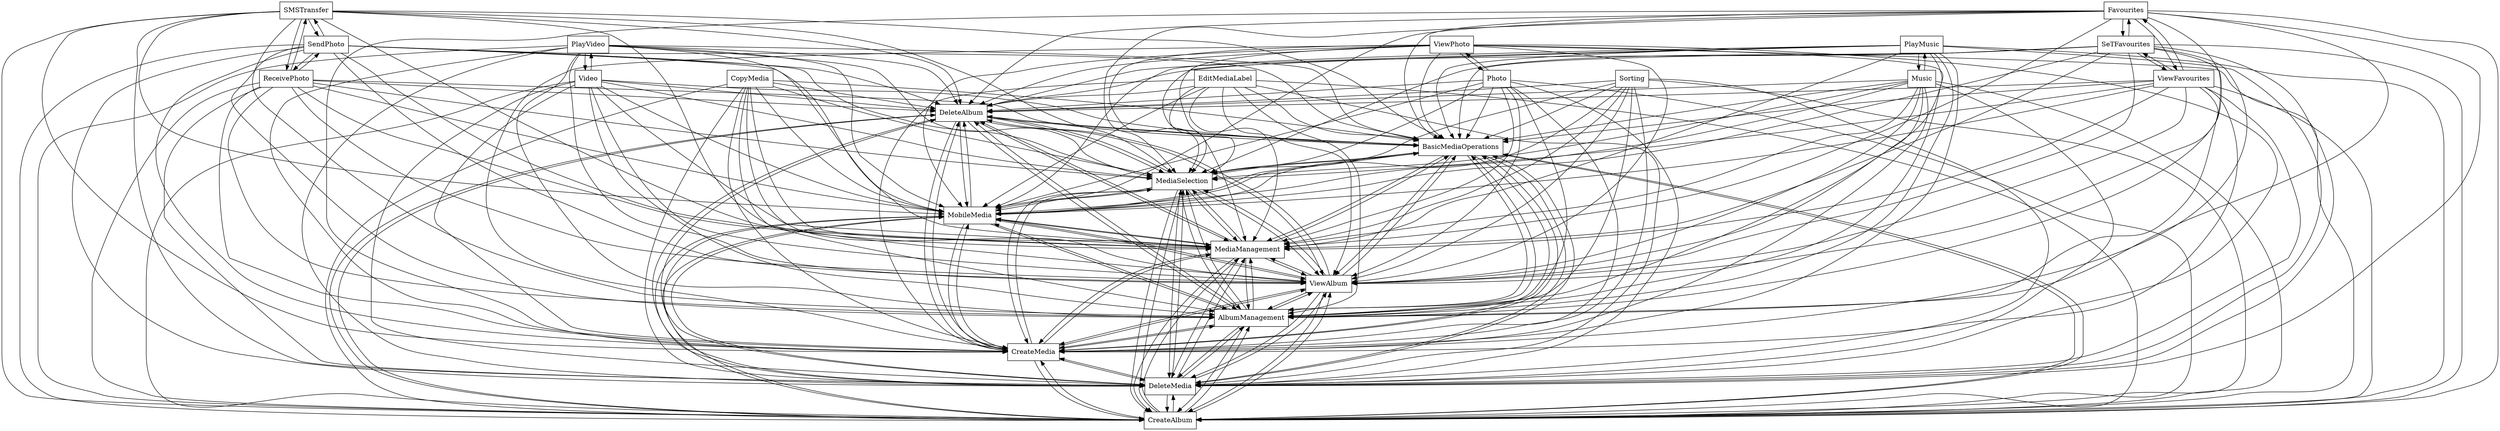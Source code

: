 digraph{
graph [rankdir=TB];
node [shape=box];
edge [arrowhead=normal];
0[label="DeleteAlbum",]
1[label="ViewPhoto",]
2[label="BasicMediaOperations",]
3[label="CreateAlbum",]
4[label="PlayMusic",]
5[label="SMSTransfer",]
6[label="Favourites",]
7[label="Sorting",]
8[label="Music",]
9[label="DeleteMedia",]
10[label="CreateMedia",]
11[label="SeTFavourites",]
12[label="CopyMedia",]
13[label="ViewFavourites",]
14[label="AlbumManagement",]
15[label="PlayVideo",]
16[label="SendPhoto",]
17[label="Photo",]
18[label="ViewAlbum",]
19[label="MediaManagement",]
20[label="MobileMedia",]
21[label="MediaSelection",]
22[label="EditMediaLabel",]
23[label="ReceivePhoto",]
24[label="Video",]
0->2[label="",]
0->3[label="",]
0->9[label="",]
0->10[label="",]
0->14[label="",]
0->18[label="",]
0->19[label="",]
0->20[label="",]
0->21[label="",]
1->0[label="",]
1->2[label="",]
1->3[label="",]
1->9[label="",]
1->10[label="",]
1->14[label="",]
1->17[label="",]
1->18[label="",]
1->19[label="",]
1->20[label="",]
1->21[label="",]
2->0[label="",]
2->3[label="",]
2->9[label="",]
2->10[label="",]
2->14[label="",]
2->18[label="",]
2->19[label="",]
2->20[label="",]
2->21[label="",]
3->0[label="",]
3->2[label="",]
3->9[label="",]
3->10[label="",]
3->14[label="",]
3->18[label="",]
3->19[label="",]
3->20[label="",]
3->21[label="",]
4->0[label="",]
4->2[label="",]
4->3[label="",]
4->8[label="",]
4->9[label="",]
4->10[label="",]
4->14[label="",]
4->18[label="",]
4->19[label="",]
4->20[label="",]
4->21[label="",]
5->0[label="",]
5->2[label="",]
5->3[label="",]
5->9[label="",]
5->10[label="",]
5->14[label="",]
5->16[label="",]
5->18[label="",]
5->19[label="",]
5->20[label="",]
5->21[label="",]
5->23[label="",]
6->0[label="",]
6->2[label="",]
6->3[label="",]
6->9[label="",]
6->10[label="",]
6->11[label="",]
6->13[label="",]
6->14[label="",]
6->18[label="",]
6->19[label="",]
6->20[label="",]
6->21[label="",]
7->0[label="",]
7->2[label="",]
7->3[label="",]
7->9[label="",]
7->10[label="",]
7->14[label="",]
7->18[label="",]
7->19[label="",]
7->20[label="",]
7->21[label="",]
8->0[label="",]
8->2[label="",]
8->3[label="",]
8->4[label="",]
8->9[label="",]
8->10[label="",]
8->14[label="",]
8->18[label="",]
8->19[label="",]
8->20[label="",]
8->21[label="",]
9->0[label="",]
9->2[label="",]
9->3[label="",]
9->10[label="",]
9->14[label="",]
9->18[label="",]
9->19[label="",]
9->20[label="",]
9->21[label="",]
10->0[label="",]
10->2[label="",]
10->3[label="",]
10->9[label="",]
10->14[label="",]
10->18[label="",]
10->19[label="",]
10->20[label="",]
10->21[label="",]
11->0[label="",]
11->2[label="",]
11->3[label="",]
11->6[label="",]
11->9[label="",]
11->10[label="",]
11->13[label="",]
11->14[label="",]
11->18[label="",]
11->19[label="",]
11->20[label="",]
11->21[label="",]
12->0[label="",]
12->2[label="",]
12->3[label="",]
12->9[label="",]
12->10[label="",]
12->14[label="",]
12->18[label="",]
12->19[label="",]
12->20[label="",]
12->21[label="",]
13->0[label="",]
13->2[label="",]
13->3[label="",]
13->6[label="",]
13->9[label="",]
13->10[label="",]
13->11[label="",]
13->14[label="",]
13->18[label="",]
13->19[label="",]
13->20[label="",]
13->21[label="",]
14->0[label="",]
14->2[label="",]
14->3[label="",]
14->9[label="",]
14->10[label="",]
14->18[label="",]
14->19[label="",]
14->20[label="",]
14->21[label="",]
15->0[label="",]
15->2[label="",]
15->3[label="",]
15->9[label="",]
15->10[label="",]
15->14[label="",]
15->18[label="",]
15->19[label="",]
15->20[label="",]
15->21[label="",]
15->24[label="",]
16->0[label="",]
16->2[label="",]
16->3[label="",]
16->5[label="",]
16->9[label="",]
16->10[label="",]
16->14[label="",]
16->18[label="",]
16->19[label="",]
16->20[label="",]
16->21[label="",]
16->23[label="",]
17->0[label="",]
17->1[label="",]
17->2[label="",]
17->3[label="",]
17->9[label="",]
17->10[label="",]
17->14[label="",]
17->18[label="",]
17->19[label="",]
17->20[label="",]
17->21[label="",]
18->0[label="",]
18->2[label="",]
18->3[label="",]
18->9[label="",]
18->10[label="",]
18->14[label="",]
18->19[label="",]
18->20[label="",]
18->21[label="",]
19->0[label="",]
19->2[label="",]
19->3[label="",]
19->9[label="",]
19->10[label="",]
19->14[label="",]
19->18[label="",]
19->20[label="",]
19->21[label="",]
20->0[label="",]
20->2[label="",]
20->3[label="",]
20->9[label="",]
20->10[label="",]
20->14[label="",]
20->18[label="",]
20->19[label="",]
20->21[label="",]
21->0[label="",]
21->2[label="",]
21->3[label="",]
21->9[label="",]
21->10[label="",]
21->14[label="",]
21->18[label="",]
21->19[label="",]
21->20[label="",]
22->0[label="",]
22->2[label="",]
22->3[label="",]
22->9[label="",]
22->10[label="",]
22->14[label="",]
22->18[label="",]
22->19[label="",]
22->20[label="",]
22->21[label="",]
23->0[label="",]
23->2[label="",]
23->3[label="",]
23->5[label="",]
23->9[label="",]
23->10[label="",]
23->14[label="",]
23->16[label="",]
23->18[label="",]
23->19[label="",]
23->20[label="",]
23->21[label="",]
24->0[label="",]
24->2[label="",]
24->3[label="",]
24->9[label="",]
24->10[label="",]
24->14[label="",]
24->15[label="",]
24->18[label="",]
24->19[label="",]
24->20[label="",]
24->21[label="",]
}
